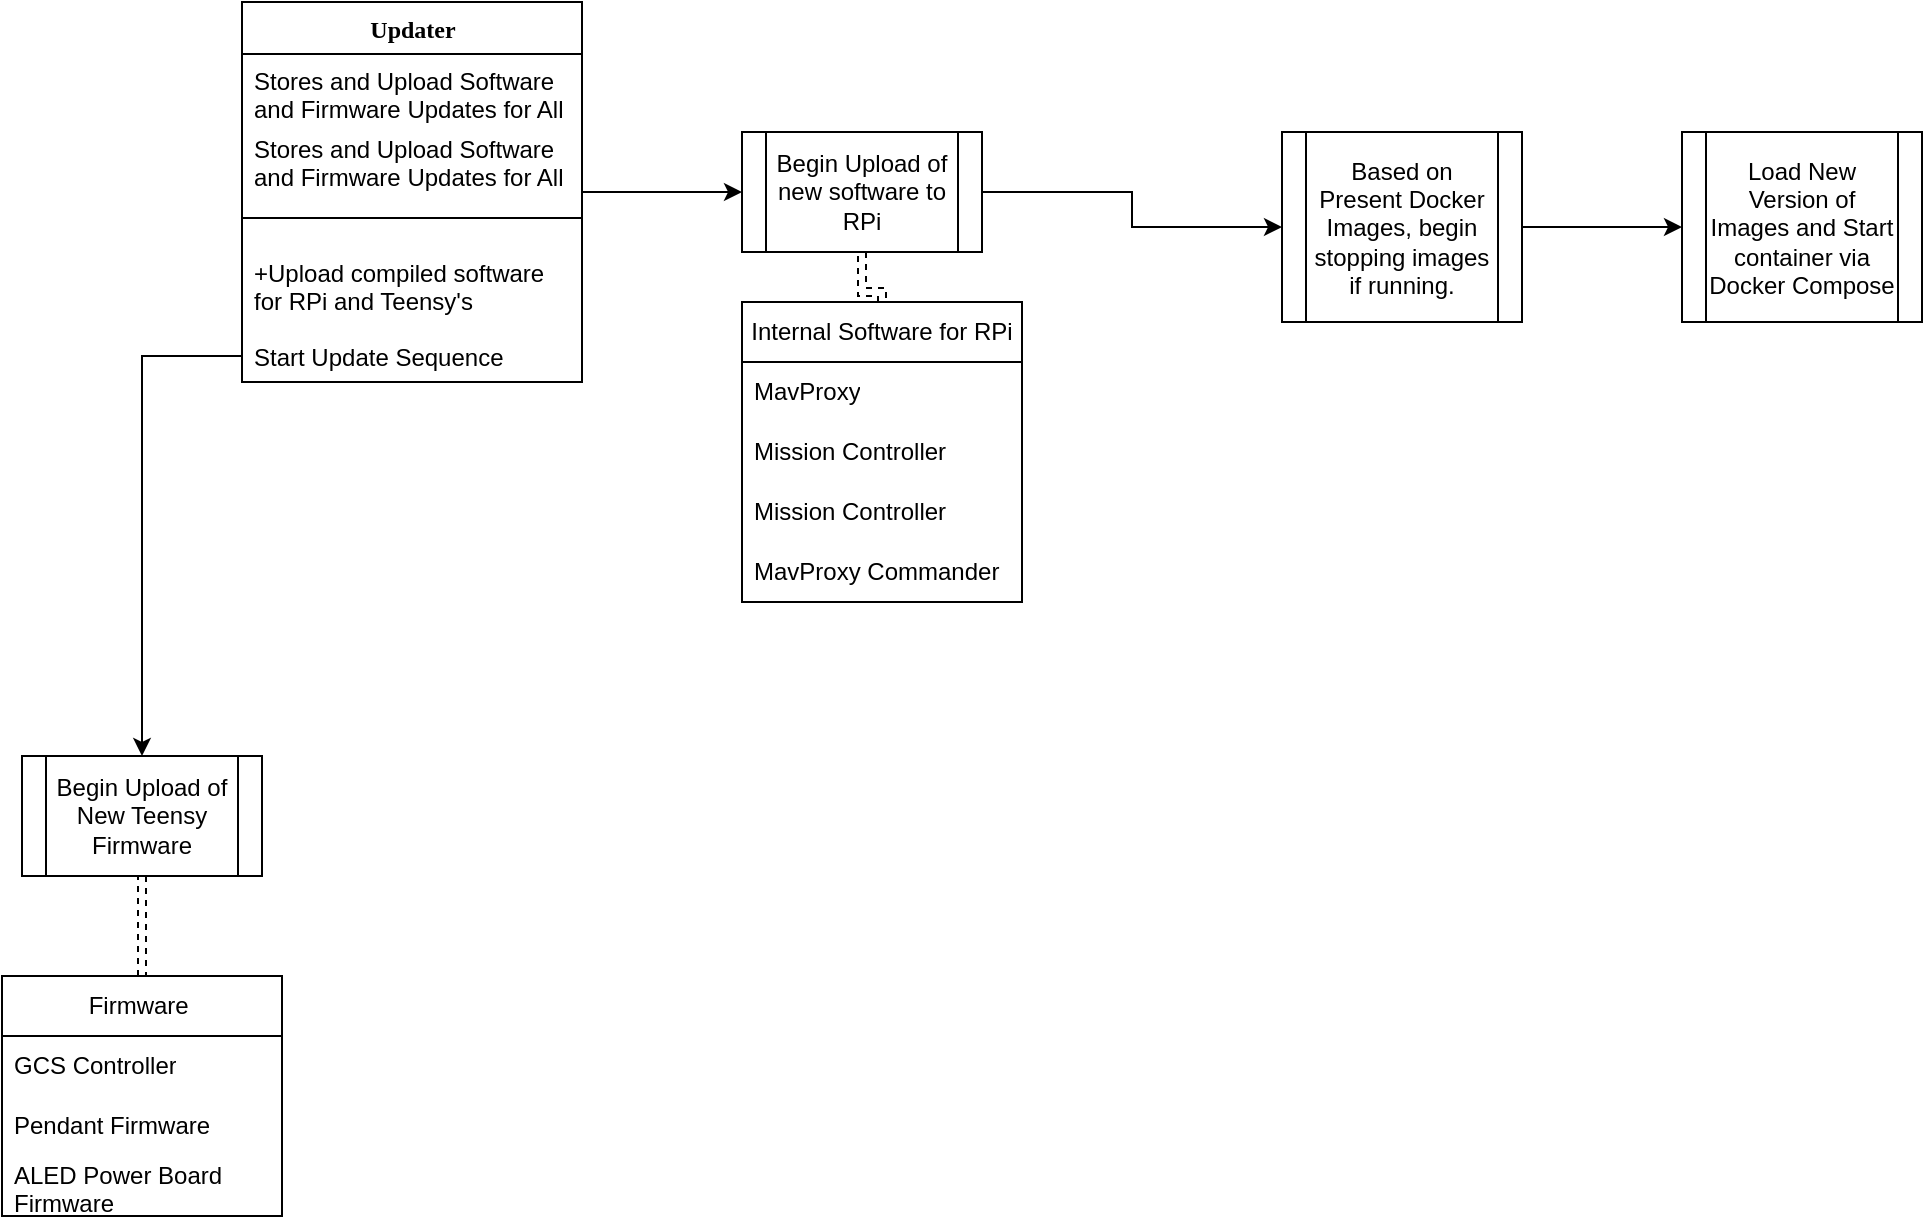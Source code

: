 <mxfile version="24.5.3" type="github">
  <diagram name="Page-1" id="9f46799a-70d6-7492-0946-bef42562c5a5">
    <mxGraphModel dx="3895" dy="1563" grid="1" gridSize="10" guides="1" tooltips="1" connect="1" arrows="1" fold="1" page="1" pageScale="1" pageWidth="1100" pageHeight="850" background="none" math="0" shadow="0">
      <root>
        <mxCell id="0" />
        <mxCell id="1" parent="0" />
        <mxCell id="aO4e5Z6ATW2f392X6MZ--5" style="edgeStyle=orthogonalEdgeStyle;rounded=0;orthogonalLoop=1;jettySize=auto;html=1;" edge="1" parent="1" source="78961159f06e98e8-17" target="aO4e5Z6ATW2f392X6MZ--3">
          <mxGeometry relative="1" as="geometry" />
        </mxCell>
        <mxCell id="78961159f06e98e8-17" value="Updater" style="swimlane;html=1;fontStyle=1;align=center;verticalAlign=top;childLayout=stackLayout;horizontal=1;startSize=26;horizontalStack=0;resizeParent=1;resizeLast=0;collapsible=1;marginBottom=0;swimlaneFillColor=#ffffff;rounded=0;shadow=0;comic=0;labelBackgroundColor=none;strokeWidth=1;fillColor=none;fontFamily=Verdana;fontSize=12" parent="1" vertex="1">
          <mxGeometry x="-920" y="40" width="170" height="190" as="geometry" />
        </mxCell>
        <mxCell id="78961159f06e98e8-21" value="Stores and Upload Software and Firmware Updates for All Systems" style="text;html=1;strokeColor=none;fillColor=none;align=left;verticalAlign=top;spacingLeft=4;spacingRight=4;whiteSpace=wrap;overflow=hidden;rotatable=0;points=[[0,0.5],[1,0.5]];portConstraint=eastwest;" parent="78961159f06e98e8-17" vertex="1">
          <mxGeometry y="26" width="170" height="34" as="geometry" />
        </mxCell>
        <mxCell id="aO4e5Z6ATW2f392X6MZ--4" value="Stores and Upload Software and Firmware Updates for All Systems" style="text;html=1;strokeColor=none;fillColor=none;align=left;verticalAlign=top;spacingLeft=4;spacingRight=4;whiteSpace=wrap;overflow=hidden;rotatable=0;points=[[0,0.5],[1,0.5]];portConstraint=eastwest;" vertex="1" parent="78961159f06e98e8-17">
          <mxGeometry y="60" width="170" height="34" as="geometry" />
        </mxCell>
        <mxCell id="78961159f06e98e8-19" value="" style="line;html=1;strokeWidth=1;fillColor=none;align=left;verticalAlign=middle;spacingTop=-1;spacingLeft=3;spacingRight=3;rotatable=0;labelPosition=right;points=[];portConstraint=eastwest;" parent="78961159f06e98e8-17" vertex="1">
          <mxGeometry y="94" width="170" height="28" as="geometry" />
        </mxCell>
        <mxCell id="78961159f06e98e8-20" value="+Upload compiled software for RPi and Teensy&#39;s" style="text;html=1;strokeColor=none;fillColor=none;align=left;verticalAlign=top;spacingLeft=4;spacingRight=4;whiteSpace=wrap;overflow=hidden;rotatable=0;points=[[0,0.5],[1,0.5]];portConstraint=eastwest;" parent="78961159f06e98e8-17" vertex="1">
          <mxGeometry y="122" width="170" height="42" as="geometry" />
        </mxCell>
        <mxCell id="78961159f06e98e8-27" value="Start Update Sequence" style="text;html=1;strokeColor=none;fillColor=none;align=left;verticalAlign=top;spacingLeft=4;spacingRight=4;whiteSpace=wrap;overflow=hidden;rotatable=0;points=[[0,0.5],[1,0.5]];portConstraint=eastwest;" parent="78961159f06e98e8-17" vertex="1">
          <mxGeometry y="164" width="170" height="26" as="geometry" />
        </mxCell>
        <mxCell id="aO4e5Z6ATW2f392X6MZ--25" style="edgeStyle=orthogonalEdgeStyle;rounded=0;orthogonalLoop=1;jettySize=auto;html=1;dashed=1;shape=link;" edge="1" parent="1" source="aO4e5Z6ATW2f392X6MZ--3" target="aO4e5Z6ATW2f392X6MZ--13">
          <mxGeometry relative="1" as="geometry" />
        </mxCell>
        <mxCell id="aO4e5Z6ATW2f392X6MZ--28" value="" style="edgeStyle=orthogonalEdgeStyle;rounded=0;orthogonalLoop=1;jettySize=auto;html=1;" edge="1" parent="1" source="aO4e5Z6ATW2f392X6MZ--3" target="aO4e5Z6ATW2f392X6MZ--27">
          <mxGeometry relative="1" as="geometry" />
        </mxCell>
        <mxCell id="aO4e5Z6ATW2f392X6MZ--3" value="Begin Upload of new software to RPi" style="shape=process;whiteSpace=wrap;html=1;backgroundOutline=1;" vertex="1" parent="1">
          <mxGeometry x="-670" y="105" width="120" height="60" as="geometry" />
        </mxCell>
        <mxCell id="aO4e5Z6ATW2f392X6MZ--24" style="edgeStyle=orthogonalEdgeStyle;rounded=0;orthogonalLoop=1;jettySize=auto;html=1;entryX=0.5;entryY=0;entryDx=0;entryDy=0;shape=link;dashed=1;" edge="1" parent="1" source="aO4e5Z6ATW2f392X6MZ--6" target="aO4e5Z6ATW2f392X6MZ--19">
          <mxGeometry relative="1" as="geometry" />
        </mxCell>
        <mxCell id="aO4e5Z6ATW2f392X6MZ--6" value="Begin Upload of New Teensy Firmware" style="shape=process;whiteSpace=wrap;html=1;backgroundOutline=1;" vertex="1" parent="1">
          <mxGeometry x="-1030" y="417" width="120" height="60" as="geometry" />
        </mxCell>
        <mxCell id="aO4e5Z6ATW2f392X6MZ--7" style="edgeStyle=orthogonalEdgeStyle;rounded=0;orthogonalLoop=1;jettySize=auto;html=1;" edge="1" parent="1" source="78961159f06e98e8-27" target="aO4e5Z6ATW2f392X6MZ--6">
          <mxGeometry relative="1" as="geometry" />
        </mxCell>
        <mxCell id="aO4e5Z6ATW2f392X6MZ--13" value="Internal Software for RPi" style="swimlane;fontStyle=0;childLayout=stackLayout;horizontal=1;startSize=30;horizontalStack=0;resizeParent=1;resizeParentMax=0;resizeLast=0;collapsible=1;marginBottom=0;whiteSpace=wrap;html=1;" vertex="1" parent="1">
          <mxGeometry x="-670" y="190" width="140" height="150" as="geometry" />
        </mxCell>
        <mxCell id="aO4e5Z6ATW2f392X6MZ--14" value="MavProxy" style="text;strokeColor=none;fillColor=none;align=left;verticalAlign=middle;spacingLeft=4;spacingRight=4;overflow=hidden;points=[[0,0.5],[1,0.5]];portConstraint=eastwest;rotatable=0;whiteSpace=wrap;html=1;" vertex="1" parent="aO4e5Z6ATW2f392X6MZ--13">
          <mxGeometry y="30" width="140" height="30" as="geometry" />
        </mxCell>
        <mxCell id="aO4e5Z6ATW2f392X6MZ--18" value="Mission Controller" style="text;strokeColor=none;fillColor=none;align=left;verticalAlign=middle;spacingLeft=4;spacingRight=4;overflow=hidden;points=[[0,0.5],[1,0.5]];portConstraint=eastwest;rotatable=0;whiteSpace=wrap;html=1;" vertex="1" parent="aO4e5Z6ATW2f392X6MZ--13">
          <mxGeometry y="60" width="140" height="30" as="geometry" />
        </mxCell>
        <mxCell id="aO4e5Z6ATW2f392X6MZ--15" value="Mission Controller" style="text;strokeColor=none;fillColor=none;align=left;verticalAlign=middle;spacingLeft=4;spacingRight=4;overflow=hidden;points=[[0,0.5],[1,0.5]];portConstraint=eastwest;rotatable=0;whiteSpace=wrap;html=1;" vertex="1" parent="aO4e5Z6ATW2f392X6MZ--13">
          <mxGeometry y="90" width="140" height="30" as="geometry" />
        </mxCell>
        <mxCell id="aO4e5Z6ATW2f392X6MZ--16" value="MavProxy Commander" style="text;strokeColor=none;fillColor=none;align=left;verticalAlign=middle;spacingLeft=4;spacingRight=4;overflow=hidden;points=[[0,0.5],[1,0.5]];portConstraint=eastwest;rotatable=0;whiteSpace=wrap;html=1;" vertex="1" parent="aO4e5Z6ATW2f392X6MZ--13">
          <mxGeometry y="120" width="140" height="30" as="geometry" />
        </mxCell>
        <mxCell id="aO4e5Z6ATW2f392X6MZ--19" value="Firmware&lt;span style=&quot;white-space: pre;&quot;&gt;&#x9;&lt;/span&gt;" style="swimlane;fontStyle=0;childLayout=stackLayout;horizontal=1;startSize=30;horizontalStack=0;resizeParent=1;resizeParentMax=0;resizeLast=0;collapsible=1;marginBottom=0;whiteSpace=wrap;html=1;" vertex="1" parent="1">
          <mxGeometry x="-1040" y="527" width="140" height="120" as="geometry" />
        </mxCell>
        <mxCell id="aO4e5Z6ATW2f392X6MZ--20" value="GCS Controller" style="text;strokeColor=none;fillColor=none;align=left;verticalAlign=middle;spacingLeft=4;spacingRight=4;overflow=hidden;points=[[0,0.5],[1,0.5]];portConstraint=eastwest;rotatable=0;whiteSpace=wrap;html=1;" vertex="1" parent="aO4e5Z6ATW2f392X6MZ--19">
          <mxGeometry y="30" width="140" height="30" as="geometry" />
        </mxCell>
        <mxCell id="aO4e5Z6ATW2f392X6MZ--21" value="Pendant Firmware" style="text;strokeColor=none;fillColor=none;align=left;verticalAlign=middle;spacingLeft=4;spacingRight=4;overflow=hidden;points=[[0,0.5],[1,0.5]];portConstraint=eastwest;rotatable=0;whiteSpace=wrap;html=1;" vertex="1" parent="aO4e5Z6ATW2f392X6MZ--19">
          <mxGeometry y="60" width="140" height="30" as="geometry" />
        </mxCell>
        <mxCell id="aO4e5Z6ATW2f392X6MZ--22" value="ALED Power Board Firmware" style="text;strokeColor=none;fillColor=none;align=left;verticalAlign=middle;spacingLeft=4;spacingRight=4;overflow=hidden;points=[[0,0.5],[1,0.5]];portConstraint=eastwest;rotatable=0;whiteSpace=wrap;html=1;" vertex="1" parent="aO4e5Z6ATW2f392X6MZ--19">
          <mxGeometry y="90" width="140" height="30" as="geometry" />
        </mxCell>
        <mxCell id="aO4e5Z6ATW2f392X6MZ--30" value="" style="edgeStyle=orthogonalEdgeStyle;rounded=0;orthogonalLoop=1;jettySize=auto;html=1;" edge="1" parent="1" source="aO4e5Z6ATW2f392X6MZ--27" target="aO4e5Z6ATW2f392X6MZ--29">
          <mxGeometry relative="1" as="geometry" />
        </mxCell>
        <mxCell id="aO4e5Z6ATW2f392X6MZ--27" value="Based on Present Docker Images, begin stopping images if running." style="shape=process;whiteSpace=wrap;html=1;backgroundOutline=1;" vertex="1" parent="1">
          <mxGeometry x="-400" y="105" width="120" height="95" as="geometry" />
        </mxCell>
        <mxCell id="aO4e5Z6ATW2f392X6MZ--29" value="Load New Version of Images and Start container via Docker Compose" style="shape=process;whiteSpace=wrap;html=1;backgroundOutline=1;" vertex="1" parent="1">
          <mxGeometry x="-200" y="105" width="120" height="95" as="geometry" />
        </mxCell>
      </root>
    </mxGraphModel>
  </diagram>
</mxfile>
